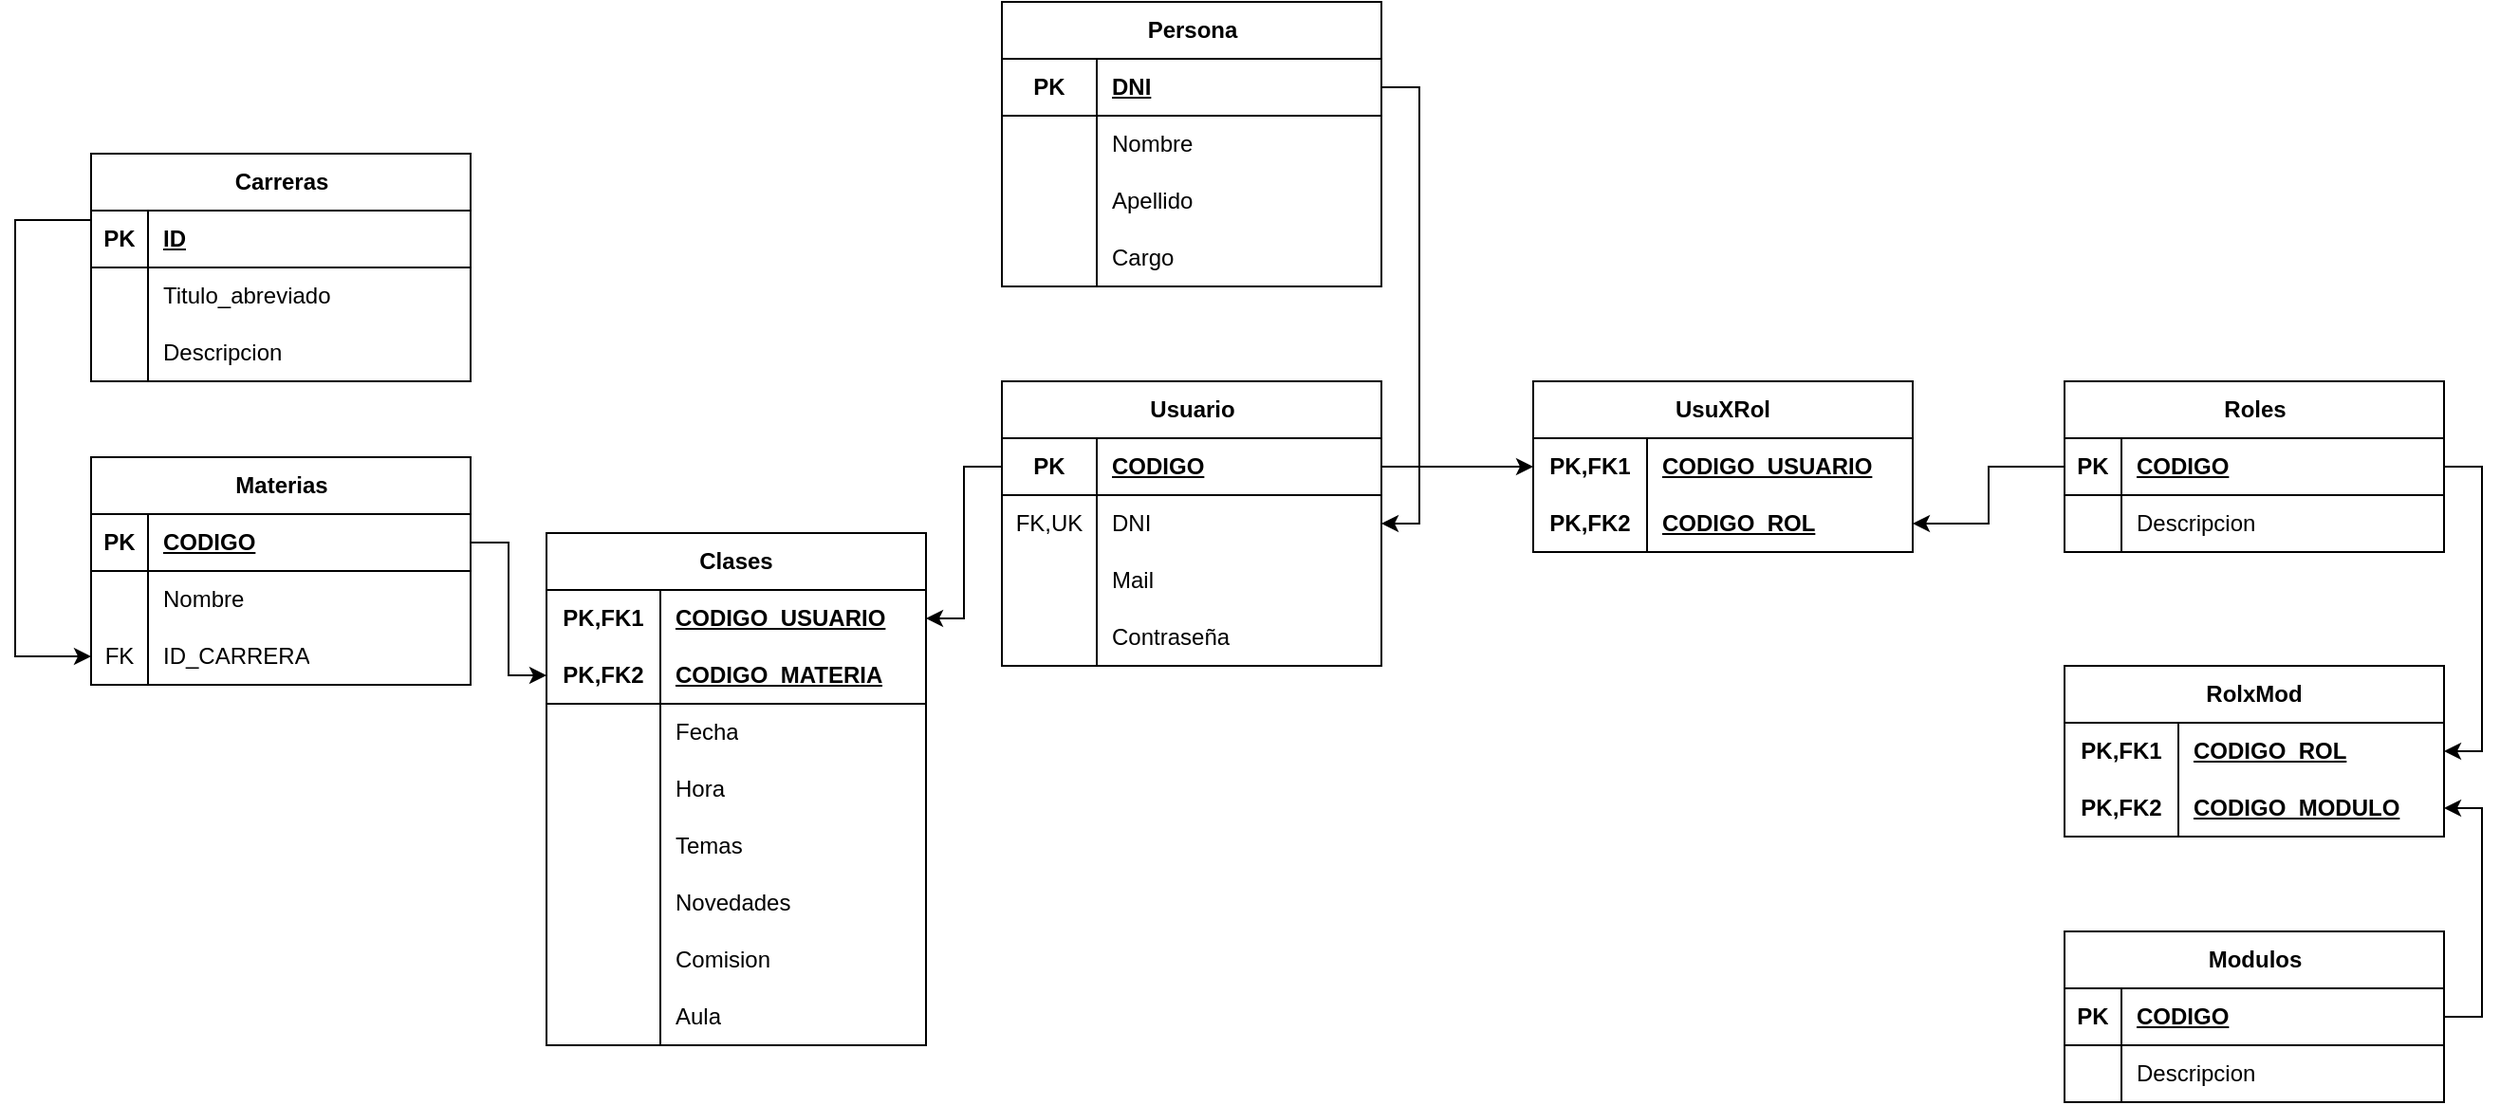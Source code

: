 <mxfile version="22.0.3" type="device">
  <diagram name="Página-1" id="F-y23PxTb2toMPAbsMeU">
    <mxGraphModel dx="1461" dy="622" grid="1" gridSize="10" guides="1" tooltips="1" connect="1" arrows="1" fold="1" page="1" pageScale="1" pageWidth="827" pageHeight="1169" math="0" shadow="0">
      <root>
        <mxCell id="0" />
        <mxCell id="1" parent="0" />
        <mxCell id="kt7ekBlPG1MY4KIuGOSw-1" value="Roles" style="shape=table;startSize=30;container=1;collapsible=1;childLayout=tableLayout;fixedRows=1;rowLines=0;fontStyle=1;align=center;resizeLast=1;html=1;" parent="1" vertex="1">
          <mxGeometry x="1200" y="400" width="200" height="90" as="geometry" />
        </mxCell>
        <mxCell id="kt7ekBlPG1MY4KIuGOSw-2" value="" style="shape=tableRow;horizontal=0;startSize=0;swimlaneHead=0;swimlaneBody=0;fillColor=none;collapsible=0;dropTarget=0;points=[[0,0.5],[1,0.5]];portConstraint=eastwest;top=0;left=0;right=0;bottom=1;" parent="kt7ekBlPG1MY4KIuGOSw-1" vertex="1">
          <mxGeometry y="30" width="200" height="30" as="geometry" />
        </mxCell>
        <mxCell id="kt7ekBlPG1MY4KIuGOSw-3" value="PK" style="shape=partialRectangle;connectable=0;fillColor=none;top=0;left=0;bottom=0;right=0;fontStyle=1;overflow=hidden;whiteSpace=wrap;html=1;" parent="kt7ekBlPG1MY4KIuGOSw-2" vertex="1">
          <mxGeometry width="30" height="30" as="geometry">
            <mxRectangle width="30" height="30" as="alternateBounds" />
          </mxGeometry>
        </mxCell>
        <mxCell id="kt7ekBlPG1MY4KIuGOSw-4" value="CODIGO" style="shape=partialRectangle;connectable=0;fillColor=none;top=0;left=0;bottom=0;right=0;align=left;spacingLeft=6;fontStyle=5;overflow=hidden;whiteSpace=wrap;html=1;" parent="kt7ekBlPG1MY4KIuGOSw-2" vertex="1">
          <mxGeometry x="30" width="170" height="30" as="geometry">
            <mxRectangle width="170" height="30" as="alternateBounds" />
          </mxGeometry>
        </mxCell>
        <mxCell id="kt7ekBlPG1MY4KIuGOSw-5" value="" style="shape=tableRow;horizontal=0;startSize=0;swimlaneHead=0;swimlaneBody=0;fillColor=none;collapsible=0;dropTarget=0;points=[[0,0.5],[1,0.5]];portConstraint=eastwest;top=0;left=0;right=0;bottom=0;" parent="kt7ekBlPG1MY4KIuGOSw-1" vertex="1">
          <mxGeometry y="60" width="200" height="30" as="geometry" />
        </mxCell>
        <mxCell id="kt7ekBlPG1MY4KIuGOSw-6" value="" style="shape=partialRectangle;connectable=0;fillColor=none;top=0;left=0;bottom=0;right=0;editable=1;overflow=hidden;whiteSpace=wrap;html=1;" parent="kt7ekBlPG1MY4KIuGOSw-5" vertex="1">
          <mxGeometry width="30" height="30" as="geometry">
            <mxRectangle width="30" height="30" as="alternateBounds" />
          </mxGeometry>
        </mxCell>
        <mxCell id="kt7ekBlPG1MY4KIuGOSw-7" value="Descripcion" style="shape=partialRectangle;connectable=0;fillColor=none;top=0;left=0;bottom=0;right=0;align=left;spacingLeft=6;overflow=hidden;whiteSpace=wrap;html=1;" parent="kt7ekBlPG1MY4KIuGOSw-5" vertex="1">
          <mxGeometry x="30" width="170" height="30" as="geometry">
            <mxRectangle width="170" height="30" as="alternateBounds" />
          </mxGeometry>
        </mxCell>
        <mxCell id="kt7ekBlPG1MY4KIuGOSw-20" value="Usuario" style="shape=table;startSize=30;container=1;collapsible=1;childLayout=tableLayout;fixedRows=1;rowLines=0;fontStyle=1;align=center;resizeLast=1;html=1;" parent="1" vertex="1">
          <mxGeometry x="640" y="400" width="200" height="150" as="geometry" />
        </mxCell>
        <mxCell id="kt7ekBlPG1MY4KIuGOSw-21" value="" style="shape=tableRow;horizontal=0;startSize=0;swimlaneHead=0;swimlaneBody=0;fillColor=none;collapsible=0;dropTarget=0;points=[[0,0.5],[1,0.5]];portConstraint=eastwest;top=0;left=0;right=0;bottom=1;" parent="kt7ekBlPG1MY4KIuGOSw-20" vertex="1">
          <mxGeometry y="30" width="200" height="30" as="geometry" />
        </mxCell>
        <mxCell id="kt7ekBlPG1MY4KIuGOSw-22" value="PK" style="shape=partialRectangle;connectable=0;fillColor=none;top=0;left=0;bottom=0;right=0;fontStyle=1;overflow=hidden;whiteSpace=wrap;html=1;" parent="kt7ekBlPG1MY4KIuGOSw-21" vertex="1">
          <mxGeometry width="50" height="30" as="geometry">
            <mxRectangle width="50" height="30" as="alternateBounds" />
          </mxGeometry>
        </mxCell>
        <mxCell id="kt7ekBlPG1MY4KIuGOSw-23" value="CODIGO" style="shape=partialRectangle;connectable=0;fillColor=none;top=0;left=0;bottom=0;right=0;align=left;spacingLeft=6;fontStyle=5;overflow=hidden;whiteSpace=wrap;html=1;" parent="kt7ekBlPG1MY4KIuGOSw-21" vertex="1">
          <mxGeometry x="50" width="150" height="30" as="geometry">
            <mxRectangle width="150" height="30" as="alternateBounds" />
          </mxGeometry>
        </mxCell>
        <mxCell id="kt7ekBlPG1MY4KIuGOSw-24" value="" style="shape=tableRow;horizontal=0;startSize=0;swimlaneHead=0;swimlaneBody=0;fillColor=none;collapsible=0;dropTarget=0;points=[[0,0.5],[1,0.5]];portConstraint=eastwest;top=0;left=0;right=0;bottom=0;" parent="kt7ekBlPG1MY4KIuGOSw-20" vertex="1">
          <mxGeometry y="60" width="200" height="30" as="geometry" />
        </mxCell>
        <mxCell id="kt7ekBlPG1MY4KIuGOSw-25" value="FK,UK" style="shape=partialRectangle;connectable=0;fillColor=none;top=0;left=0;bottom=0;right=0;editable=1;overflow=hidden;whiteSpace=wrap;html=1;" parent="kt7ekBlPG1MY4KIuGOSw-24" vertex="1">
          <mxGeometry width="50" height="30" as="geometry">
            <mxRectangle width="50" height="30" as="alternateBounds" />
          </mxGeometry>
        </mxCell>
        <mxCell id="kt7ekBlPG1MY4KIuGOSw-26" value="DNI" style="shape=partialRectangle;connectable=0;fillColor=none;top=0;left=0;bottom=0;right=0;align=left;spacingLeft=6;overflow=hidden;whiteSpace=wrap;html=1;" parent="kt7ekBlPG1MY4KIuGOSw-24" vertex="1">
          <mxGeometry x="50" width="150" height="30" as="geometry">
            <mxRectangle width="150" height="30" as="alternateBounds" />
          </mxGeometry>
        </mxCell>
        <mxCell id="kt7ekBlPG1MY4KIuGOSw-36" value="" style="shape=tableRow;horizontal=0;startSize=0;swimlaneHead=0;swimlaneBody=0;fillColor=none;collapsible=0;dropTarget=0;points=[[0,0.5],[1,0.5]];portConstraint=eastwest;top=0;left=0;right=0;bottom=0;" parent="kt7ekBlPG1MY4KIuGOSw-20" vertex="1">
          <mxGeometry y="90" width="200" height="30" as="geometry" />
        </mxCell>
        <mxCell id="kt7ekBlPG1MY4KIuGOSw-37" value="" style="shape=partialRectangle;connectable=0;fillColor=none;top=0;left=0;bottom=0;right=0;editable=1;overflow=hidden;whiteSpace=wrap;html=1;" parent="kt7ekBlPG1MY4KIuGOSw-36" vertex="1">
          <mxGeometry width="50" height="30" as="geometry">
            <mxRectangle width="50" height="30" as="alternateBounds" />
          </mxGeometry>
        </mxCell>
        <mxCell id="kt7ekBlPG1MY4KIuGOSw-38" value="Mail" style="shape=partialRectangle;connectable=0;fillColor=none;top=0;left=0;bottom=0;right=0;align=left;spacingLeft=6;overflow=hidden;whiteSpace=wrap;html=1;" parent="kt7ekBlPG1MY4KIuGOSw-36" vertex="1">
          <mxGeometry x="50" width="150" height="30" as="geometry">
            <mxRectangle width="150" height="30" as="alternateBounds" />
          </mxGeometry>
        </mxCell>
        <mxCell id="kt7ekBlPG1MY4KIuGOSw-39" value="" style="shape=tableRow;horizontal=0;startSize=0;swimlaneHead=0;swimlaneBody=0;fillColor=none;collapsible=0;dropTarget=0;points=[[0,0.5],[1,0.5]];portConstraint=eastwest;top=0;left=0;right=0;bottom=0;" parent="kt7ekBlPG1MY4KIuGOSw-20" vertex="1">
          <mxGeometry y="120" width="200" height="30" as="geometry" />
        </mxCell>
        <mxCell id="kt7ekBlPG1MY4KIuGOSw-40" value="" style="shape=partialRectangle;connectable=0;fillColor=none;top=0;left=0;bottom=0;right=0;editable=1;overflow=hidden;whiteSpace=wrap;html=1;" parent="kt7ekBlPG1MY4KIuGOSw-39" vertex="1">
          <mxGeometry width="50" height="30" as="geometry">
            <mxRectangle width="50" height="30" as="alternateBounds" />
          </mxGeometry>
        </mxCell>
        <mxCell id="kt7ekBlPG1MY4KIuGOSw-41" value="Contraseña" style="shape=partialRectangle;connectable=0;fillColor=none;top=0;left=0;bottom=0;right=0;align=left;spacingLeft=6;overflow=hidden;whiteSpace=wrap;html=1;" parent="kt7ekBlPG1MY4KIuGOSw-39" vertex="1">
          <mxGeometry x="50" width="150" height="30" as="geometry">
            <mxRectangle width="150" height="30" as="alternateBounds" />
          </mxGeometry>
        </mxCell>
        <mxCell id="kt7ekBlPG1MY4KIuGOSw-42" value="Clases" style="shape=table;startSize=30;container=1;collapsible=1;childLayout=tableLayout;fixedRows=1;rowLines=0;fontStyle=1;align=center;resizeLast=1;html=1;whiteSpace=wrap;" parent="1" vertex="1">
          <mxGeometry x="400" y="480" width="200" height="270" as="geometry" />
        </mxCell>
        <mxCell id="kt7ekBlPG1MY4KIuGOSw-43" value="" style="shape=tableRow;horizontal=0;startSize=0;swimlaneHead=0;swimlaneBody=0;fillColor=none;collapsible=0;dropTarget=0;points=[[0,0.5],[1,0.5]];portConstraint=eastwest;top=0;left=0;right=0;bottom=0;html=1;" parent="kt7ekBlPG1MY4KIuGOSw-42" vertex="1">
          <mxGeometry y="30" width="200" height="30" as="geometry" />
        </mxCell>
        <mxCell id="kt7ekBlPG1MY4KIuGOSw-44" value="PK,FK1" style="shape=partialRectangle;connectable=0;fillColor=none;top=0;left=0;bottom=0;right=0;fontStyle=1;overflow=hidden;html=1;whiteSpace=wrap;" parent="kt7ekBlPG1MY4KIuGOSw-43" vertex="1">
          <mxGeometry width="60" height="30" as="geometry">
            <mxRectangle width="60" height="30" as="alternateBounds" />
          </mxGeometry>
        </mxCell>
        <mxCell id="kt7ekBlPG1MY4KIuGOSw-45" value="CODIGO_USUARIO" style="shape=partialRectangle;connectable=0;fillColor=none;top=0;left=0;bottom=0;right=0;align=left;spacingLeft=6;fontStyle=5;overflow=hidden;html=1;whiteSpace=wrap;" parent="kt7ekBlPG1MY4KIuGOSw-43" vertex="1">
          <mxGeometry x="60" width="140" height="30" as="geometry">
            <mxRectangle width="140" height="30" as="alternateBounds" />
          </mxGeometry>
        </mxCell>
        <mxCell id="kt7ekBlPG1MY4KIuGOSw-46" value="" style="shape=tableRow;horizontal=0;startSize=0;swimlaneHead=0;swimlaneBody=0;fillColor=none;collapsible=0;dropTarget=0;points=[[0,0.5],[1,0.5]];portConstraint=eastwest;top=0;left=0;right=0;bottom=1;html=1;" parent="kt7ekBlPG1MY4KIuGOSw-42" vertex="1">
          <mxGeometry y="60" width="200" height="30" as="geometry" />
        </mxCell>
        <mxCell id="kt7ekBlPG1MY4KIuGOSw-47" value="PK,FK2" style="shape=partialRectangle;connectable=0;fillColor=none;top=0;left=0;bottom=0;right=0;fontStyle=1;overflow=hidden;html=1;whiteSpace=wrap;" parent="kt7ekBlPG1MY4KIuGOSw-46" vertex="1">
          <mxGeometry width="60" height="30" as="geometry">
            <mxRectangle width="60" height="30" as="alternateBounds" />
          </mxGeometry>
        </mxCell>
        <mxCell id="kt7ekBlPG1MY4KIuGOSw-48" value="CODIGO_MATERIA" style="shape=partialRectangle;connectable=0;fillColor=none;top=0;left=0;bottom=0;right=0;align=left;spacingLeft=6;fontStyle=5;overflow=hidden;html=1;whiteSpace=wrap;" parent="kt7ekBlPG1MY4KIuGOSw-46" vertex="1">
          <mxGeometry x="60" width="140" height="30" as="geometry">
            <mxRectangle width="140" height="30" as="alternateBounds" />
          </mxGeometry>
        </mxCell>
        <mxCell id="kt7ekBlPG1MY4KIuGOSw-49" value="" style="shape=tableRow;horizontal=0;startSize=0;swimlaneHead=0;swimlaneBody=0;fillColor=none;collapsible=0;dropTarget=0;points=[[0,0.5],[1,0.5]];portConstraint=eastwest;top=0;left=0;right=0;bottom=0;html=1;" parent="kt7ekBlPG1MY4KIuGOSw-42" vertex="1">
          <mxGeometry y="90" width="200" height="30" as="geometry" />
        </mxCell>
        <mxCell id="kt7ekBlPG1MY4KIuGOSw-50" value="" style="shape=partialRectangle;connectable=0;fillColor=none;top=0;left=0;bottom=0;right=0;editable=1;overflow=hidden;html=1;whiteSpace=wrap;" parent="kt7ekBlPG1MY4KIuGOSw-49" vertex="1">
          <mxGeometry width="60" height="30" as="geometry">
            <mxRectangle width="60" height="30" as="alternateBounds" />
          </mxGeometry>
        </mxCell>
        <mxCell id="kt7ekBlPG1MY4KIuGOSw-51" value="Fecha" style="shape=partialRectangle;connectable=0;fillColor=none;top=0;left=0;bottom=0;right=0;align=left;spacingLeft=6;overflow=hidden;html=1;whiteSpace=wrap;" parent="kt7ekBlPG1MY4KIuGOSw-49" vertex="1">
          <mxGeometry x="60" width="140" height="30" as="geometry">
            <mxRectangle width="140" height="30" as="alternateBounds" />
          </mxGeometry>
        </mxCell>
        <mxCell id="kt7ekBlPG1MY4KIuGOSw-52" value="" style="shape=tableRow;horizontal=0;startSize=0;swimlaneHead=0;swimlaneBody=0;fillColor=none;collapsible=0;dropTarget=0;points=[[0,0.5],[1,0.5]];portConstraint=eastwest;top=0;left=0;right=0;bottom=0;html=1;" parent="kt7ekBlPG1MY4KIuGOSw-42" vertex="1">
          <mxGeometry y="120" width="200" height="30" as="geometry" />
        </mxCell>
        <mxCell id="kt7ekBlPG1MY4KIuGOSw-53" value="" style="shape=partialRectangle;connectable=0;fillColor=none;top=0;left=0;bottom=0;right=0;editable=1;overflow=hidden;html=1;whiteSpace=wrap;" parent="kt7ekBlPG1MY4KIuGOSw-52" vertex="1">
          <mxGeometry width="60" height="30" as="geometry">
            <mxRectangle width="60" height="30" as="alternateBounds" />
          </mxGeometry>
        </mxCell>
        <mxCell id="kt7ekBlPG1MY4KIuGOSw-54" value="Hora" style="shape=partialRectangle;connectable=0;fillColor=none;top=0;left=0;bottom=0;right=0;align=left;spacingLeft=6;overflow=hidden;html=1;whiteSpace=wrap;" parent="kt7ekBlPG1MY4KIuGOSw-52" vertex="1">
          <mxGeometry x="60" width="140" height="30" as="geometry">
            <mxRectangle width="140" height="30" as="alternateBounds" />
          </mxGeometry>
        </mxCell>
        <mxCell id="kt7ekBlPG1MY4KIuGOSw-55" value="" style="shape=tableRow;horizontal=0;startSize=0;swimlaneHead=0;swimlaneBody=0;fillColor=none;collapsible=0;dropTarget=0;points=[[0,0.5],[1,0.5]];portConstraint=eastwest;top=0;left=0;right=0;bottom=0;html=1;" parent="kt7ekBlPG1MY4KIuGOSw-42" vertex="1">
          <mxGeometry y="150" width="200" height="30" as="geometry" />
        </mxCell>
        <mxCell id="kt7ekBlPG1MY4KIuGOSw-56" value="" style="shape=partialRectangle;connectable=0;fillColor=none;top=0;left=0;bottom=0;right=0;editable=1;overflow=hidden;html=1;whiteSpace=wrap;" parent="kt7ekBlPG1MY4KIuGOSw-55" vertex="1">
          <mxGeometry width="60" height="30" as="geometry">
            <mxRectangle width="60" height="30" as="alternateBounds" />
          </mxGeometry>
        </mxCell>
        <mxCell id="kt7ekBlPG1MY4KIuGOSw-57" value="Temas" style="shape=partialRectangle;connectable=0;fillColor=none;top=0;left=0;bottom=0;right=0;align=left;spacingLeft=6;overflow=hidden;html=1;whiteSpace=wrap;" parent="kt7ekBlPG1MY4KIuGOSw-55" vertex="1">
          <mxGeometry x="60" width="140" height="30" as="geometry">
            <mxRectangle width="140" height="30" as="alternateBounds" />
          </mxGeometry>
        </mxCell>
        <mxCell id="kt7ekBlPG1MY4KIuGOSw-61" value="" style="shape=tableRow;horizontal=0;startSize=0;swimlaneHead=0;swimlaneBody=0;fillColor=none;collapsible=0;dropTarget=0;points=[[0,0.5],[1,0.5]];portConstraint=eastwest;top=0;left=0;right=0;bottom=0;html=1;" parent="kt7ekBlPG1MY4KIuGOSw-42" vertex="1">
          <mxGeometry y="180" width="200" height="30" as="geometry" />
        </mxCell>
        <mxCell id="kt7ekBlPG1MY4KIuGOSw-62" value="" style="shape=partialRectangle;connectable=0;fillColor=none;top=0;left=0;bottom=0;right=0;editable=1;overflow=hidden;html=1;whiteSpace=wrap;" parent="kt7ekBlPG1MY4KIuGOSw-61" vertex="1">
          <mxGeometry width="60" height="30" as="geometry">
            <mxRectangle width="60" height="30" as="alternateBounds" />
          </mxGeometry>
        </mxCell>
        <mxCell id="kt7ekBlPG1MY4KIuGOSw-63" value="Novedades" style="shape=partialRectangle;connectable=0;fillColor=none;top=0;left=0;bottom=0;right=0;align=left;spacingLeft=6;overflow=hidden;html=1;whiteSpace=wrap;" parent="kt7ekBlPG1MY4KIuGOSw-61" vertex="1">
          <mxGeometry x="60" width="140" height="30" as="geometry">
            <mxRectangle width="140" height="30" as="alternateBounds" />
          </mxGeometry>
        </mxCell>
        <mxCell id="UIV_hnuuXhI2ZquRKrRw-29" value="" style="shape=tableRow;horizontal=0;startSize=0;swimlaneHead=0;swimlaneBody=0;fillColor=none;collapsible=0;dropTarget=0;points=[[0,0.5],[1,0.5]];portConstraint=eastwest;top=0;left=0;right=0;bottom=0;html=1;" parent="kt7ekBlPG1MY4KIuGOSw-42" vertex="1">
          <mxGeometry y="210" width="200" height="30" as="geometry" />
        </mxCell>
        <mxCell id="UIV_hnuuXhI2ZquRKrRw-30" value="" style="shape=partialRectangle;connectable=0;fillColor=none;top=0;left=0;bottom=0;right=0;editable=1;overflow=hidden;html=1;whiteSpace=wrap;" parent="UIV_hnuuXhI2ZquRKrRw-29" vertex="1">
          <mxGeometry width="60" height="30" as="geometry">
            <mxRectangle width="60" height="30" as="alternateBounds" />
          </mxGeometry>
        </mxCell>
        <mxCell id="UIV_hnuuXhI2ZquRKrRw-31" value="Comision" style="shape=partialRectangle;connectable=0;fillColor=none;top=0;left=0;bottom=0;right=0;align=left;spacingLeft=6;overflow=hidden;html=1;whiteSpace=wrap;" parent="UIV_hnuuXhI2ZquRKrRw-29" vertex="1">
          <mxGeometry x="60" width="140" height="30" as="geometry">
            <mxRectangle width="140" height="30" as="alternateBounds" />
          </mxGeometry>
        </mxCell>
        <mxCell id="UIV_hnuuXhI2ZquRKrRw-145" value="" style="shape=tableRow;horizontal=0;startSize=0;swimlaneHead=0;swimlaneBody=0;fillColor=none;collapsible=0;dropTarget=0;points=[[0,0.5],[1,0.5]];portConstraint=eastwest;top=0;left=0;right=0;bottom=0;html=1;" parent="kt7ekBlPG1MY4KIuGOSw-42" vertex="1">
          <mxGeometry y="240" width="200" height="30" as="geometry" />
        </mxCell>
        <mxCell id="UIV_hnuuXhI2ZquRKrRw-146" value="" style="shape=partialRectangle;connectable=0;fillColor=none;top=0;left=0;bottom=0;right=0;editable=1;overflow=hidden;html=1;whiteSpace=wrap;" parent="UIV_hnuuXhI2ZquRKrRw-145" vertex="1">
          <mxGeometry width="60" height="30" as="geometry">
            <mxRectangle width="60" height="30" as="alternateBounds" />
          </mxGeometry>
        </mxCell>
        <mxCell id="UIV_hnuuXhI2ZquRKrRw-147" value="Aula" style="shape=partialRectangle;connectable=0;fillColor=none;top=0;left=0;bottom=0;right=0;align=left;spacingLeft=6;overflow=hidden;html=1;whiteSpace=wrap;" parent="UIV_hnuuXhI2ZquRKrRw-145" vertex="1">
          <mxGeometry x="60" width="140" height="30" as="geometry">
            <mxRectangle width="140" height="30" as="alternateBounds" />
          </mxGeometry>
        </mxCell>
        <mxCell id="kt7ekBlPG1MY4KIuGOSw-65" value="Carreras" style="shape=table;startSize=30;container=1;collapsible=1;childLayout=tableLayout;fixedRows=1;rowLines=0;fontStyle=1;align=center;resizeLast=1;html=1;" parent="1" vertex="1">
          <mxGeometry x="160" y="280" width="200" height="120" as="geometry" />
        </mxCell>
        <mxCell id="kt7ekBlPG1MY4KIuGOSw-66" value="" style="shape=tableRow;horizontal=0;startSize=0;swimlaneHead=0;swimlaneBody=0;fillColor=none;collapsible=0;dropTarget=0;points=[[0,0.5],[1,0.5]];portConstraint=eastwest;top=0;left=0;right=0;bottom=1;" parent="kt7ekBlPG1MY4KIuGOSw-65" vertex="1">
          <mxGeometry y="30" width="200" height="30" as="geometry" />
        </mxCell>
        <mxCell id="kt7ekBlPG1MY4KIuGOSw-67" value="PK" style="shape=partialRectangle;connectable=0;fillColor=none;top=0;left=0;bottom=0;right=0;fontStyle=1;overflow=hidden;whiteSpace=wrap;html=1;" parent="kt7ekBlPG1MY4KIuGOSw-66" vertex="1">
          <mxGeometry width="30" height="30" as="geometry">
            <mxRectangle width="30" height="30" as="alternateBounds" />
          </mxGeometry>
        </mxCell>
        <mxCell id="kt7ekBlPG1MY4KIuGOSw-68" value="ID" style="shape=partialRectangle;connectable=0;fillColor=none;top=0;left=0;bottom=0;right=0;align=left;spacingLeft=6;fontStyle=5;overflow=hidden;whiteSpace=wrap;html=1;" parent="kt7ekBlPG1MY4KIuGOSw-66" vertex="1">
          <mxGeometry x="30" width="170" height="30" as="geometry">
            <mxRectangle width="170" height="30" as="alternateBounds" />
          </mxGeometry>
        </mxCell>
        <mxCell id="kt7ekBlPG1MY4KIuGOSw-69" value="" style="shape=tableRow;horizontal=0;startSize=0;swimlaneHead=0;swimlaneBody=0;fillColor=none;collapsible=0;dropTarget=0;points=[[0,0.5],[1,0.5]];portConstraint=eastwest;top=0;left=0;right=0;bottom=0;" parent="kt7ekBlPG1MY4KIuGOSw-65" vertex="1">
          <mxGeometry y="60" width="200" height="30" as="geometry" />
        </mxCell>
        <mxCell id="kt7ekBlPG1MY4KIuGOSw-70" value="" style="shape=partialRectangle;connectable=0;fillColor=none;top=0;left=0;bottom=0;right=0;editable=1;overflow=hidden;whiteSpace=wrap;html=1;" parent="kt7ekBlPG1MY4KIuGOSw-69" vertex="1">
          <mxGeometry width="30" height="30" as="geometry">
            <mxRectangle width="30" height="30" as="alternateBounds" />
          </mxGeometry>
        </mxCell>
        <mxCell id="kt7ekBlPG1MY4KIuGOSw-71" value="Titulo_abreviado" style="shape=partialRectangle;connectable=0;fillColor=none;top=0;left=0;bottom=0;right=0;align=left;spacingLeft=6;overflow=hidden;whiteSpace=wrap;html=1;" parent="kt7ekBlPG1MY4KIuGOSw-69" vertex="1">
          <mxGeometry x="30" width="170" height="30" as="geometry">
            <mxRectangle width="170" height="30" as="alternateBounds" />
          </mxGeometry>
        </mxCell>
        <mxCell id="kt7ekBlPG1MY4KIuGOSw-72" value="" style="shape=tableRow;horizontal=0;startSize=0;swimlaneHead=0;swimlaneBody=0;fillColor=none;collapsible=0;dropTarget=0;points=[[0,0.5],[1,0.5]];portConstraint=eastwest;top=0;left=0;right=0;bottom=0;" parent="kt7ekBlPG1MY4KIuGOSw-65" vertex="1">
          <mxGeometry y="90" width="200" height="30" as="geometry" />
        </mxCell>
        <mxCell id="kt7ekBlPG1MY4KIuGOSw-73" value="" style="shape=partialRectangle;connectable=0;fillColor=none;top=0;left=0;bottom=0;right=0;editable=1;overflow=hidden;whiteSpace=wrap;html=1;" parent="kt7ekBlPG1MY4KIuGOSw-72" vertex="1">
          <mxGeometry width="30" height="30" as="geometry">
            <mxRectangle width="30" height="30" as="alternateBounds" />
          </mxGeometry>
        </mxCell>
        <mxCell id="kt7ekBlPG1MY4KIuGOSw-74" value="Descripcion" style="shape=partialRectangle;connectable=0;fillColor=none;top=0;left=0;bottom=0;right=0;align=left;spacingLeft=6;overflow=hidden;whiteSpace=wrap;html=1;" parent="kt7ekBlPG1MY4KIuGOSw-72" vertex="1">
          <mxGeometry x="30" width="170" height="30" as="geometry">
            <mxRectangle width="170" height="30" as="alternateBounds" />
          </mxGeometry>
        </mxCell>
        <mxCell id="kt7ekBlPG1MY4KIuGOSw-75" value="Materias" style="shape=table;startSize=30;container=1;collapsible=1;childLayout=tableLayout;fixedRows=1;rowLines=0;fontStyle=1;align=center;resizeLast=1;html=1;" parent="1" vertex="1">
          <mxGeometry x="160" y="440" width="200" height="120" as="geometry" />
        </mxCell>
        <mxCell id="kt7ekBlPG1MY4KIuGOSw-76" value="" style="shape=tableRow;horizontal=0;startSize=0;swimlaneHead=0;swimlaneBody=0;fillColor=none;collapsible=0;dropTarget=0;points=[[0,0.5],[1,0.5]];portConstraint=eastwest;top=0;left=0;right=0;bottom=1;" parent="kt7ekBlPG1MY4KIuGOSw-75" vertex="1">
          <mxGeometry y="30" width="200" height="30" as="geometry" />
        </mxCell>
        <mxCell id="kt7ekBlPG1MY4KIuGOSw-77" value="PK" style="shape=partialRectangle;connectable=0;fillColor=none;top=0;left=0;bottom=0;right=0;fontStyle=1;overflow=hidden;whiteSpace=wrap;html=1;" parent="kt7ekBlPG1MY4KIuGOSw-76" vertex="1">
          <mxGeometry width="30" height="30" as="geometry">
            <mxRectangle width="30" height="30" as="alternateBounds" />
          </mxGeometry>
        </mxCell>
        <mxCell id="kt7ekBlPG1MY4KIuGOSw-78" value="CODIGO" style="shape=partialRectangle;connectable=0;fillColor=none;top=0;left=0;bottom=0;right=0;align=left;spacingLeft=6;fontStyle=5;overflow=hidden;whiteSpace=wrap;html=1;" parent="kt7ekBlPG1MY4KIuGOSw-76" vertex="1">
          <mxGeometry x="30" width="170" height="30" as="geometry">
            <mxRectangle width="170" height="30" as="alternateBounds" />
          </mxGeometry>
        </mxCell>
        <mxCell id="kt7ekBlPG1MY4KIuGOSw-79" value="" style="shape=tableRow;horizontal=0;startSize=0;swimlaneHead=0;swimlaneBody=0;fillColor=none;collapsible=0;dropTarget=0;points=[[0,0.5],[1,0.5]];portConstraint=eastwest;top=0;left=0;right=0;bottom=0;" parent="kt7ekBlPG1MY4KIuGOSw-75" vertex="1">
          <mxGeometry y="60" width="200" height="30" as="geometry" />
        </mxCell>
        <mxCell id="kt7ekBlPG1MY4KIuGOSw-80" value="" style="shape=partialRectangle;connectable=0;fillColor=none;top=0;left=0;bottom=0;right=0;editable=1;overflow=hidden;whiteSpace=wrap;html=1;" parent="kt7ekBlPG1MY4KIuGOSw-79" vertex="1">
          <mxGeometry width="30" height="30" as="geometry">
            <mxRectangle width="30" height="30" as="alternateBounds" />
          </mxGeometry>
        </mxCell>
        <mxCell id="kt7ekBlPG1MY4KIuGOSw-81" value="Nombre" style="shape=partialRectangle;connectable=0;fillColor=none;top=0;left=0;bottom=0;right=0;align=left;spacingLeft=6;overflow=hidden;whiteSpace=wrap;html=1;" parent="kt7ekBlPG1MY4KIuGOSw-79" vertex="1">
          <mxGeometry x="30" width="170" height="30" as="geometry">
            <mxRectangle width="170" height="30" as="alternateBounds" />
          </mxGeometry>
        </mxCell>
        <mxCell id="kt7ekBlPG1MY4KIuGOSw-82" value="" style="shape=tableRow;horizontal=0;startSize=0;swimlaneHead=0;swimlaneBody=0;fillColor=none;collapsible=0;dropTarget=0;points=[[0,0.5],[1,0.5]];portConstraint=eastwest;top=0;left=0;right=0;bottom=0;" parent="kt7ekBlPG1MY4KIuGOSw-75" vertex="1">
          <mxGeometry y="90" width="200" height="30" as="geometry" />
        </mxCell>
        <mxCell id="kt7ekBlPG1MY4KIuGOSw-83" value="FK" style="shape=partialRectangle;connectable=0;fillColor=none;top=0;left=0;bottom=0;right=0;editable=1;overflow=hidden;whiteSpace=wrap;html=1;" parent="kt7ekBlPG1MY4KIuGOSw-82" vertex="1">
          <mxGeometry width="30" height="30" as="geometry">
            <mxRectangle width="30" height="30" as="alternateBounds" />
          </mxGeometry>
        </mxCell>
        <mxCell id="kt7ekBlPG1MY4KIuGOSw-84" value="ID_CARRERA" style="shape=partialRectangle;connectable=0;fillColor=none;top=0;left=0;bottom=0;right=0;align=left;spacingLeft=6;overflow=hidden;whiteSpace=wrap;html=1;" parent="kt7ekBlPG1MY4KIuGOSw-82" vertex="1">
          <mxGeometry x="30" width="170" height="30" as="geometry">
            <mxRectangle width="170" height="30" as="alternateBounds" />
          </mxGeometry>
        </mxCell>
        <mxCell id="UIV_hnuuXhI2ZquRKrRw-3" value="Persona" style="shape=table;startSize=30;container=1;collapsible=1;childLayout=tableLayout;fixedRows=1;rowLines=0;fontStyle=1;align=center;resizeLast=1;html=1;" parent="1" vertex="1">
          <mxGeometry x="640" y="200" width="200" height="150" as="geometry" />
        </mxCell>
        <mxCell id="UIV_hnuuXhI2ZquRKrRw-4" value="" style="shape=tableRow;horizontal=0;startSize=0;swimlaneHead=0;swimlaneBody=0;fillColor=none;collapsible=0;dropTarget=0;points=[[0,0.5],[1,0.5]];portConstraint=eastwest;top=0;left=0;right=0;bottom=1;" parent="UIV_hnuuXhI2ZquRKrRw-3" vertex="1">
          <mxGeometry y="30" width="200" height="30" as="geometry" />
        </mxCell>
        <mxCell id="UIV_hnuuXhI2ZquRKrRw-5" value="PK" style="shape=partialRectangle;connectable=0;fillColor=none;top=0;left=0;bottom=0;right=0;fontStyle=1;overflow=hidden;whiteSpace=wrap;html=1;" parent="UIV_hnuuXhI2ZquRKrRw-4" vertex="1">
          <mxGeometry width="50" height="30" as="geometry">
            <mxRectangle width="50" height="30" as="alternateBounds" />
          </mxGeometry>
        </mxCell>
        <mxCell id="UIV_hnuuXhI2ZquRKrRw-6" value="DNI" style="shape=partialRectangle;connectable=0;fillColor=none;top=0;left=0;bottom=0;right=0;align=left;spacingLeft=6;fontStyle=5;overflow=hidden;whiteSpace=wrap;html=1;" parent="UIV_hnuuXhI2ZquRKrRw-4" vertex="1">
          <mxGeometry x="50" width="150" height="30" as="geometry">
            <mxRectangle width="150" height="30" as="alternateBounds" />
          </mxGeometry>
        </mxCell>
        <mxCell id="UIV_hnuuXhI2ZquRKrRw-10" value="" style="shape=tableRow;horizontal=0;startSize=0;swimlaneHead=0;swimlaneBody=0;fillColor=none;collapsible=0;dropTarget=0;points=[[0,0.5],[1,0.5]];portConstraint=eastwest;top=0;left=0;right=0;bottom=0;" parent="UIV_hnuuXhI2ZquRKrRw-3" vertex="1">
          <mxGeometry y="60" width="200" height="30" as="geometry" />
        </mxCell>
        <mxCell id="UIV_hnuuXhI2ZquRKrRw-11" value="" style="shape=partialRectangle;connectable=0;fillColor=none;top=0;left=0;bottom=0;right=0;editable=1;overflow=hidden;whiteSpace=wrap;html=1;" parent="UIV_hnuuXhI2ZquRKrRw-10" vertex="1">
          <mxGeometry width="50" height="30" as="geometry">
            <mxRectangle width="50" height="30" as="alternateBounds" />
          </mxGeometry>
        </mxCell>
        <mxCell id="UIV_hnuuXhI2ZquRKrRw-12" value="Nombre" style="shape=partialRectangle;connectable=0;fillColor=none;top=0;left=0;bottom=0;right=0;align=left;spacingLeft=6;overflow=hidden;whiteSpace=wrap;html=1;" parent="UIV_hnuuXhI2ZquRKrRw-10" vertex="1">
          <mxGeometry x="50" width="150" height="30" as="geometry">
            <mxRectangle width="150" height="30" as="alternateBounds" />
          </mxGeometry>
        </mxCell>
        <mxCell id="UIV_hnuuXhI2ZquRKrRw-13" value="" style="shape=tableRow;horizontal=0;startSize=0;swimlaneHead=0;swimlaneBody=0;fillColor=none;collapsible=0;dropTarget=0;points=[[0,0.5],[1,0.5]];portConstraint=eastwest;top=0;left=0;right=0;bottom=0;" parent="UIV_hnuuXhI2ZquRKrRw-3" vertex="1">
          <mxGeometry y="90" width="200" height="30" as="geometry" />
        </mxCell>
        <mxCell id="UIV_hnuuXhI2ZquRKrRw-14" value="" style="shape=partialRectangle;connectable=0;fillColor=none;top=0;left=0;bottom=0;right=0;editable=1;overflow=hidden;whiteSpace=wrap;html=1;" parent="UIV_hnuuXhI2ZquRKrRw-13" vertex="1">
          <mxGeometry width="50" height="30" as="geometry">
            <mxRectangle width="50" height="30" as="alternateBounds" />
          </mxGeometry>
        </mxCell>
        <mxCell id="UIV_hnuuXhI2ZquRKrRw-15" value="Apellido" style="shape=partialRectangle;connectable=0;fillColor=none;top=0;left=0;bottom=0;right=0;align=left;spacingLeft=6;overflow=hidden;whiteSpace=wrap;html=1;" parent="UIV_hnuuXhI2ZquRKrRw-13" vertex="1">
          <mxGeometry x="50" width="150" height="30" as="geometry">
            <mxRectangle width="150" height="30" as="alternateBounds" />
          </mxGeometry>
        </mxCell>
        <mxCell id="UIV_hnuuXhI2ZquRKrRw-16" value="" style="shape=tableRow;horizontal=0;startSize=0;swimlaneHead=0;swimlaneBody=0;fillColor=none;collapsible=0;dropTarget=0;points=[[0,0.5],[1,0.5]];portConstraint=eastwest;top=0;left=0;right=0;bottom=0;" parent="UIV_hnuuXhI2ZquRKrRw-3" vertex="1">
          <mxGeometry y="120" width="200" height="30" as="geometry" />
        </mxCell>
        <mxCell id="UIV_hnuuXhI2ZquRKrRw-17" value="" style="shape=partialRectangle;connectable=0;fillColor=none;top=0;left=0;bottom=0;right=0;editable=1;overflow=hidden;whiteSpace=wrap;html=1;" parent="UIV_hnuuXhI2ZquRKrRw-16" vertex="1">
          <mxGeometry width="50" height="30" as="geometry">
            <mxRectangle width="50" height="30" as="alternateBounds" />
          </mxGeometry>
        </mxCell>
        <mxCell id="UIV_hnuuXhI2ZquRKrRw-18" value="Cargo" style="shape=partialRectangle;connectable=0;fillColor=none;top=0;left=0;bottom=0;right=0;align=left;spacingLeft=6;overflow=hidden;whiteSpace=wrap;html=1;" parent="UIV_hnuuXhI2ZquRKrRw-16" vertex="1">
          <mxGeometry x="50" width="150" height="30" as="geometry">
            <mxRectangle width="150" height="30" as="alternateBounds" />
          </mxGeometry>
        </mxCell>
        <mxCell id="UIV_hnuuXhI2ZquRKrRw-51" value="UsuXRol" style="shape=table;startSize=30;container=1;collapsible=1;childLayout=tableLayout;fixedRows=1;rowLines=0;fontStyle=1;align=center;resizeLast=1;html=1;whiteSpace=wrap;" parent="1" vertex="1">
          <mxGeometry x="920" y="400" width="200" height="90" as="geometry" />
        </mxCell>
        <mxCell id="UIV_hnuuXhI2ZquRKrRw-52" value="" style="shape=tableRow;horizontal=0;startSize=0;swimlaneHead=0;swimlaneBody=0;fillColor=none;collapsible=0;dropTarget=0;points=[[0,0.5],[1,0.5]];portConstraint=eastwest;top=0;left=0;right=0;bottom=0;html=1;" parent="UIV_hnuuXhI2ZquRKrRw-51" vertex="1">
          <mxGeometry y="30" width="200" height="30" as="geometry" />
        </mxCell>
        <mxCell id="UIV_hnuuXhI2ZquRKrRw-53" value="PK,FK1" style="shape=partialRectangle;connectable=0;fillColor=none;top=0;left=0;bottom=0;right=0;fontStyle=1;overflow=hidden;html=1;whiteSpace=wrap;" parent="UIV_hnuuXhI2ZquRKrRw-52" vertex="1">
          <mxGeometry width="60" height="30" as="geometry">
            <mxRectangle width="60" height="30" as="alternateBounds" />
          </mxGeometry>
        </mxCell>
        <mxCell id="UIV_hnuuXhI2ZquRKrRw-54" value="CODIGO_USUARIO" style="shape=partialRectangle;connectable=0;fillColor=none;top=0;left=0;bottom=0;right=0;align=left;spacingLeft=6;fontStyle=5;overflow=hidden;html=1;whiteSpace=wrap;" parent="UIV_hnuuXhI2ZquRKrRw-52" vertex="1">
          <mxGeometry x="60" width="140" height="30" as="geometry">
            <mxRectangle width="140" height="30" as="alternateBounds" />
          </mxGeometry>
        </mxCell>
        <mxCell id="UIV_hnuuXhI2ZquRKrRw-55" value="" style="shape=tableRow;horizontal=0;startSize=0;swimlaneHead=0;swimlaneBody=0;fillColor=none;collapsible=0;dropTarget=0;points=[[0,0.5],[1,0.5]];portConstraint=eastwest;top=0;left=0;right=0;bottom=1;html=1;" parent="UIV_hnuuXhI2ZquRKrRw-51" vertex="1">
          <mxGeometry y="60" width="200" height="30" as="geometry" />
        </mxCell>
        <mxCell id="UIV_hnuuXhI2ZquRKrRw-56" value="PK,FK2" style="shape=partialRectangle;connectable=0;fillColor=none;top=0;left=0;bottom=0;right=0;fontStyle=1;overflow=hidden;html=1;whiteSpace=wrap;" parent="UIV_hnuuXhI2ZquRKrRw-55" vertex="1">
          <mxGeometry width="60" height="30" as="geometry">
            <mxRectangle width="60" height="30" as="alternateBounds" />
          </mxGeometry>
        </mxCell>
        <mxCell id="UIV_hnuuXhI2ZquRKrRw-57" value="CODIGO_ROL" style="shape=partialRectangle;connectable=0;fillColor=none;top=0;left=0;bottom=0;right=0;align=left;spacingLeft=6;fontStyle=5;overflow=hidden;html=1;whiteSpace=wrap;" parent="UIV_hnuuXhI2ZquRKrRw-55" vertex="1">
          <mxGeometry x="60" width="140" height="30" as="geometry">
            <mxRectangle width="140" height="30" as="alternateBounds" />
          </mxGeometry>
        </mxCell>
        <mxCell id="UIV_hnuuXhI2ZquRKrRw-85" value="RolxMod" style="shape=table;startSize=30;container=1;collapsible=1;childLayout=tableLayout;fixedRows=1;rowLines=0;fontStyle=1;align=center;resizeLast=1;html=1;whiteSpace=wrap;" parent="1" vertex="1">
          <mxGeometry x="1200" y="550" width="200" height="90" as="geometry" />
        </mxCell>
        <mxCell id="UIV_hnuuXhI2ZquRKrRw-86" value="" style="shape=tableRow;horizontal=0;startSize=0;swimlaneHead=0;swimlaneBody=0;fillColor=none;collapsible=0;dropTarget=0;points=[[0,0.5],[1,0.5]];portConstraint=eastwest;top=0;left=0;right=0;bottom=0;html=1;" parent="UIV_hnuuXhI2ZquRKrRw-85" vertex="1">
          <mxGeometry y="30" width="200" height="30" as="geometry" />
        </mxCell>
        <mxCell id="UIV_hnuuXhI2ZquRKrRw-87" value="PK,FK1" style="shape=partialRectangle;connectable=0;fillColor=none;top=0;left=0;bottom=0;right=0;fontStyle=1;overflow=hidden;html=1;whiteSpace=wrap;" parent="UIV_hnuuXhI2ZquRKrRw-86" vertex="1">
          <mxGeometry width="60" height="30" as="geometry">
            <mxRectangle width="60" height="30" as="alternateBounds" />
          </mxGeometry>
        </mxCell>
        <mxCell id="UIV_hnuuXhI2ZquRKrRw-88" value="CODIGO_ROL" style="shape=partialRectangle;connectable=0;fillColor=none;top=0;left=0;bottom=0;right=0;align=left;spacingLeft=6;fontStyle=5;overflow=hidden;html=1;whiteSpace=wrap;" parent="UIV_hnuuXhI2ZquRKrRw-86" vertex="1">
          <mxGeometry x="60" width="140" height="30" as="geometry">
            <mxRectangle width="140" height="30" as="alternateBounds" />
          </mxGeometry>
        </mxCell>
        <mxCell id="UIV_hnuuXhI2ZquRKrRw-89" value="" style="shape=tableRow;horizontal=0;startSize=0;swimlaneHead=0;swimlaneBody=0;fillColor=none;collapsible=0;dropTarget=0;points=[[0,0.5],[1,0.5]];portConstraint=eastwest;top=0;left=0;right=0;bottom=1;html=1;" parent="UIV_hnuuXhI2ZquRKrRw-85" vertex="1">
          <mxGeometry y="60" width="200" height="30" as="geometry" />
        </mxCell>
        <mxCell id="UIV_hnuuXhI2ZquRKrRw-90" value="PK,FK2" style="shape=partialRectangle;connectable=0;fillColor=none;top=0;left=0;bottom=0;right=0;fontStyle=1;overflow=hidden;html=1;whiteSpace=wrap;" parent="UIV_hnuuXhI2ZquRKrRw-89" vertex="1">
          <mxGeometry width="60" height="30" as="geometry">
            <mxRectangle width="60" height="30" as="alternateBounds" />
          </mxGeometry>
        </mxCell>
        <mxCell id="UIV_hnuuXhI2ZquRKrRw-91" value="CODIGO_MODULO" style="shape=partialRectangle;connectable=0;fillColor=none;top=0;left=0;bottom=0;right=0;align=left;spacingLeft=6;fontStyle=5;overflow=hidden;html=1;whiteSpace=wrap;" parent="UIV_hnuuXhI2ZquRKrRw-89" vertex="1">
          <mxGeometry x="60" width="140" height="30" as="geometry">
            <mxRectangle width="140" height="30" as="alternateBounds" />
          </mxGeometry>
        </mxCell>
        <mxCell id="UIV_hnuuXhI2ZquRKrRw-92" value="Modulos" style="shape=table;startSize=30;container=1;collapsible=1;childLayout=tableLayout;fixedRows=1;rowLines=0;fontStyle=1;align=center;resizeLast=1;html=1;" parent="1" vertex="1">
          <mxGeometry x="1200" y="690" width="200" height="90" as="geometry" />
        </mxCell>
        <mxCell id="UIV_hnuuXhI2ZquRKrRw-93" value="" style="shape=tableRow;horizontal=0;startSize=0;swimlaneHead=0;swimlaneBody=0;fillColor=none;collapsible=0;dropTarget=0;points=[[0,0.5],[1,0.5]];portConstraint=eastwest;top=0;left=0;right=0;bottom=1;" parent="UIV_hnuuXhI2ZquRKrRw-92" vertex="1">
          <mxGeometry y="30" width="200" height="30" as="geometry" />
        </mxCell>
        <mxCell id="UIV_hnuuXhI2ZquRKrRw-94" value="PK" style="shape=partialRectangle;connectable=0;fillColor=none;top=0;left=0;bottom=0;right=0;fontStyle=1;overflow=hidden;whiteSpace=wrap;html=1;" parent="UIV_hnuuXhI2ZquRKrRw-93" vertex="1">
          <mxGeometry width="30" height="30" as="geometry">
            <mxRectangle width="30" height="30" as="alternateBounds" />
          </mxGeometry>
        </mxCell>
        <mxCell id="UIV_hnuuXhI2ZquRKrRw-95" value="CODIGO" style="shape=partialRectangle;connectable=0;fillColor=none;top=0;left=0;bottom=0;right=0;align=left;spacingLeft=6;fontStyle=5;overflow=hidden;whiteSpace=wrap;html=1;" parent="UIV_hnuuXhI2ZquRKrRw-93" vertex="1">
          <mxGeometry x="30" width="170" height="30" as="geometry">
            <mxRectangle width="170" height="30" as="alternateBounds" />
          </mxGeometry>
        </mxCell>
        <mxCell id="UIV_hnuuXhI2ZquRKrRw-96" value="" style="shape=tableRow;horizontal=0;startSize=0;swimlaneHead=0;swimlaneBody=0;fillColor=none;collapsible=0;dropTarget=0;points=[[0,0.5],[1,0.5]];portConstraint=eastwest;top=0;left=0;right=0;bottom=0;" parent="UIV_hnuuXhI2ZquRKrRw-92" vertex="1">
          <mxGeometry y="60" width="200" height="30" as="geometry" />
        </mxCell>
        <mxCell id="UIV_hnuuXhI2ZquRKrRw-97" value="" style="shape=partialRectangle;connectable=0;fillColor=none;top=0;left=0;bottom=0;right=0;editable=1;overflow=hidden;whiteSpace=wrap;html=1;" parent="UIV_hnuuXhI2ZquRKrRw-96" vertex="1">
          <mxGeometry width="30" height="30" as="geometry">
            <mxRectangle width="30" height="30" as="alternateBounds" />
          </mxGeometry>
        </mxCell>
        <mxCell id="UIV_hnuuXhI2ZquRKrRw-98" value="Descripcion" style="shape=partialRectangle;connectable=0;fillColor=none;top=0;left=0;bottom=0;right=0;align=left;spacingLeft=6;overflow=hidden;whiteSpace=wrap;html=1;" parent="UIV_hnuuXhI2ZquRKrRw-96" vertex="1">
          <mxGeometry x="30" width="170" height="30" as="geometry">
            <mxRectangle width="170" height="30" as="alternateBounds" />
          </mxGeometry>
        </mxCell>
        <mxCell id="UIV_hnuuXhI2ZquRKrRw-99" style="edgeStyle=orthogonalEdgeStyle;rounded=0;orthogonalLoop=1;jettySize=auto;html=1;exitX=0;exitY=0.5;exitDx=0;exitDy=0;entryX=0;entryY=0.5;entryDx=0;entryDy=0;" parent="1" source="kt7ekBlPG1MY4KIuGOSw-66" target="kt7ekBlPG1MY4KIuGOSw-82" edge="1">
          <mxGeometry relative="1" as="geometry">
            <Array as="points">
              <mxPoint x="160" y="315" />
              <mxPoint x="120" y="315" />
              <mxPoint x="120" y="545" />
            </Array>
          </mxGeometry>
        </mxCell>
        <mxCell id="UIV_hnuuXhI2ZquRKrRw-101" style="edgeStyle=orthogonalEdgeStyle;rounded=0;orthogonalLoop=1;jettySize=auto;html=1;exitX=1;exitY=0.5;exitDx=0;exitDy=0;entryX=0;entryY=0.5;entryDx=0;entryDy=0;" parent="1" source="kt7ekBlPG1MY4KIuGOSw-76" target="kt7ekBlPG1MY4KIuGOSw-46" edge="1">
          <mxGeometry relative="1" as="geometry" />
        </mxCell>
        <mxCell id="UIV_hnuuXhI2ZquRKrRw-102" style="edgeStyle=orthogonalEdgeStyle;rounded=0;orthogonalLoop=1;jettySize=auto;html=1;exitX=0;exitY=0.5;exitDx=0;exitDy=0;entryX=1;entryY=0.5;entryDx=0;entryDy=0;" parent="1" source="kt7ekBlPG1MY4KIuGOSw-21" target="kt7ekBlPG1MY4KIuGOSw-43" edge="1">
          <mxGeometry relative="1" as="geometry" />
        </mxCell>
        <mxCell id="UIV_hnuuXhI2ZquRKrRw-104" style="edgeStyle=orthogonalEdgeStyle;rounded=0;orthogonalLoop=1;jettySize=auto;html=1;exitX=1;exitY=0.5;exitDx=0;exitDy=0;entryX=0;entryY=0.5;entryDx=0;entryDy=0;" parent="1" source="kt7ekBlPG1MY4KIuGOSw-21" target="UIV_hnuuXhI2ZquRKrRw-52" edge="1">
          <mxGeometry relative="1" as="geometry" />
        </mxCell>
        <mxCell id="UIV_hnuuXhI2ZquRKrRw-105" style="edgeStyle=orthogonalEdgeStyle;rounded=0;orthogonalLoop=1;jettySize=auto;html=1;exitX=0;exitY=0.5;exitDx=0;exitDy=0;entryX=1;entryY=0.5;entryDx=0;entryDy=0;" parent="1" source="kt7ekBlPG1MY4KIuGOSw-2" target="UIV_hnuuXhI2ZquRKrRw-55" edge="1">
          <mxGeometry relative="1" as="geometry" />
        </mxCell>
        <mxCell id="UIV_hnuuXhI2ZquRKrRw-106" style="edgeStyle=orthogonalEdgeStyle;rounded=0;orthogonalLoop=1;jettySize=auto;html=1;exitX=1;exitY=0.5;exitDx=0;exitDy=0;entryX=1;entryY=0.5;entryDx=0;entryDy=0;" parent="1" source="kt7ekBlPG1MY4KIuGOSw-2" target="UIV_hnuuXhI2ZquRKrRw-86" edge="1">
          <mxGeometry relative="1" as="geometry" />
        </mxCell>
        <mxCell id="UIV_hnuuXhI2ZquRKrRw-107" style="edgeStyle=orthogonalEdgeStyle;rounded=0;orthogonalLoop=1;jettySize=auto;html=1;exitX=1;exitY=0.5;exitDx=0;exitDy=0;entryX=1;entryY=0.5;entryDx=0;entryDy=0;" parent="1" source="UIV_hnuuXhI2ZquRKrRw-93" target="UIV_hnuuXhI2ZquRKrRw-89" edge="1">
          <mxGeometry relative="1" as="geometry" />
        </mxCell>
        <mxCell id="KcknUgmtsbozmTgqDKx0-1" style="edgeStyle=orthogonalEdgeStyle;rounded=0;orthogonalLoop=1;jettySize=auto;html=1;exitX=1;exitY=0.5;exitDx=0;exitDy=0;entryX=1;entryY=0.5;entryDx=0;entryDy=0;" parent="1" source="UIV_hnuuXhI2ZquRKrRw-4" target="kt7ekBlPG1MY4KIuGOSw-24" edge="1">
          <mxGeometry relative="1" as="geometry" />
        </mxCell>
      </root>
    </mxGraphModel>
  </diagram>
</mxfile>
